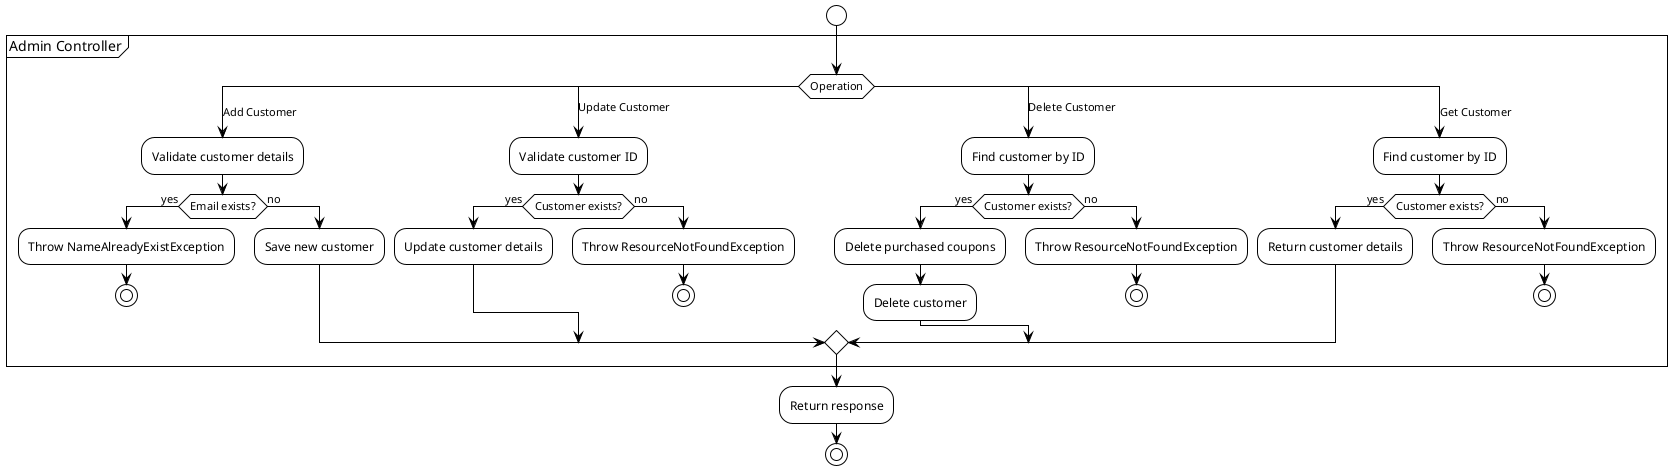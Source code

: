 @startuml Customer Management Flow

!theme plain
skinparam backgroundColor white
skinparam handwritten false

start

partition "Admin Controller" {
    switch (Operation)
        case (Add Customer)
            :Validate customer details;
            if (Email exists?) then (yes)
                :Throw NameAlreadyExistException;
                stop
            else (no)
                :Save new customer;
            endif
            
        case (Update Customer)
            :Validate customer ID;
            if (Customer exists?) then (yes)
                :Update customer details;
            else (no)
                :Throw ResourceNotFoundException;
                stop
            endif
            
        case (Delete Customer)
            :Find customer by ID;
            if (Customer exists?) then (yes)
                :Delete purchased coupons;
                :Delete customer;
            else (no)
                :Throw ResourceNotFoundException;
                stop
            endif
            
        case (Get Customer)
            :Find customer by ID;
            if (Customer exists?) then (yes)
                :Return customer details;
            else (no)
                :Throw ResourceNotFoundException;
                stop
            endif
    endswitch
}

:Return response;

stop

@enduml
